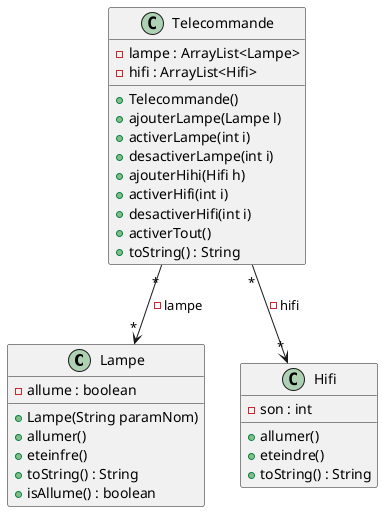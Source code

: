 @startuml



class Lampe{
-allume : boolean
+Lampe(String paramNom)
+allumer()
+eteinfre()
+toString() : String
+isAllume() : boolean
}


class Telecommande{
-lampe : ArrayList<Lampe>
-hifi : ArrayList<Hifi>
+Telecommande()
+ajouterLampe(Lampe l)
+activerLampe(int i)
+desactiverLampe(int i)
+ajouterHihi(Hifi h)
+activerHifi(int i)
+desactiverHifi(int i)
+activerTout()
+toString() : String
}



class Hifi {
-son : int
+allumer()
+eteindre()
+toString() : String
}


Telecommande "*"-->"*" Lampe :-lampe
Telecommande "*"--> "*"Hifi  : -hifi

@enduml
